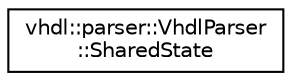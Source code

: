 digraph "类继承关系图"
{
 // INTERACTIVE_SVG=YES
 // LATEX_PDF_SIZE
  edge [fontname="Helvetica",fontsize="10",labelfontname="Helvetica",labelfontsize="10"];
  node [fontname="Helvetica",fontsize="10",shape=record];
  rankdir="LR";
  Node0 [label="vhdl::parser::VhdlParser\l::SharedState",height=0.2,width=0.4,color="black", fillcolor="white", style="filled",URL="$d9/da2/structvhdl_1_1parser_1_1_vhdl_parser_1_1_shared_state.html",tooltip=" "];
}
